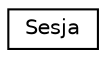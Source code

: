 digraph "Graficzna hierarchia klas"
{
 // LATEX_PDF_SIZE
  edge [fontname="Helvetica",fontsize="10",labelfontname="Helvetica",labelfontsize="10"];
  node [fontname="Helvetica",fontsize="10",shape=record];
  rankdir="LR";
  Node0 [label="Sesja",height=0.2,width=0.4,color="black", fillcolor="white", style="filled",URL="$structSesja.html",tooltip="Struktura zawierajaca informacje o zalogowanym uzytkowniku."];
}
